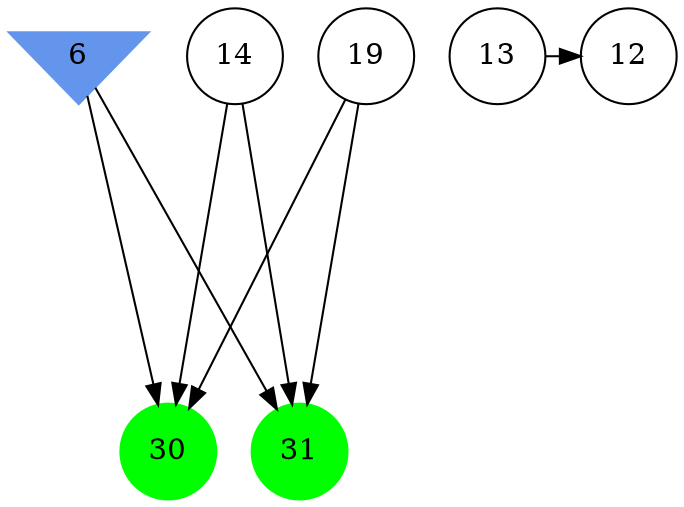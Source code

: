digraph brain {
	ranksep=2.0;
	6 [shape=invtriangle,style=filled,color=cornflowerblue];
	12 [shape=circle,color=black];
	13 [shape=circle,color=black];
	14 [shape=circle,color=black];
	19 [shape=circle,color=black];
	30 [shape=circle,style=filled,color=green];
	31 [shape=circle,style=filled,color=green];
	6	->	31;
	6	->	30;
	14	->	31;
	14	->	30;
	19	->	31;
	19	->	30;
	13	->	12;
	{ rank=same; 6; }
	{ rank=same; 12; 13; 14; 19; }
	{ rank=same; 30; 31; }
}
